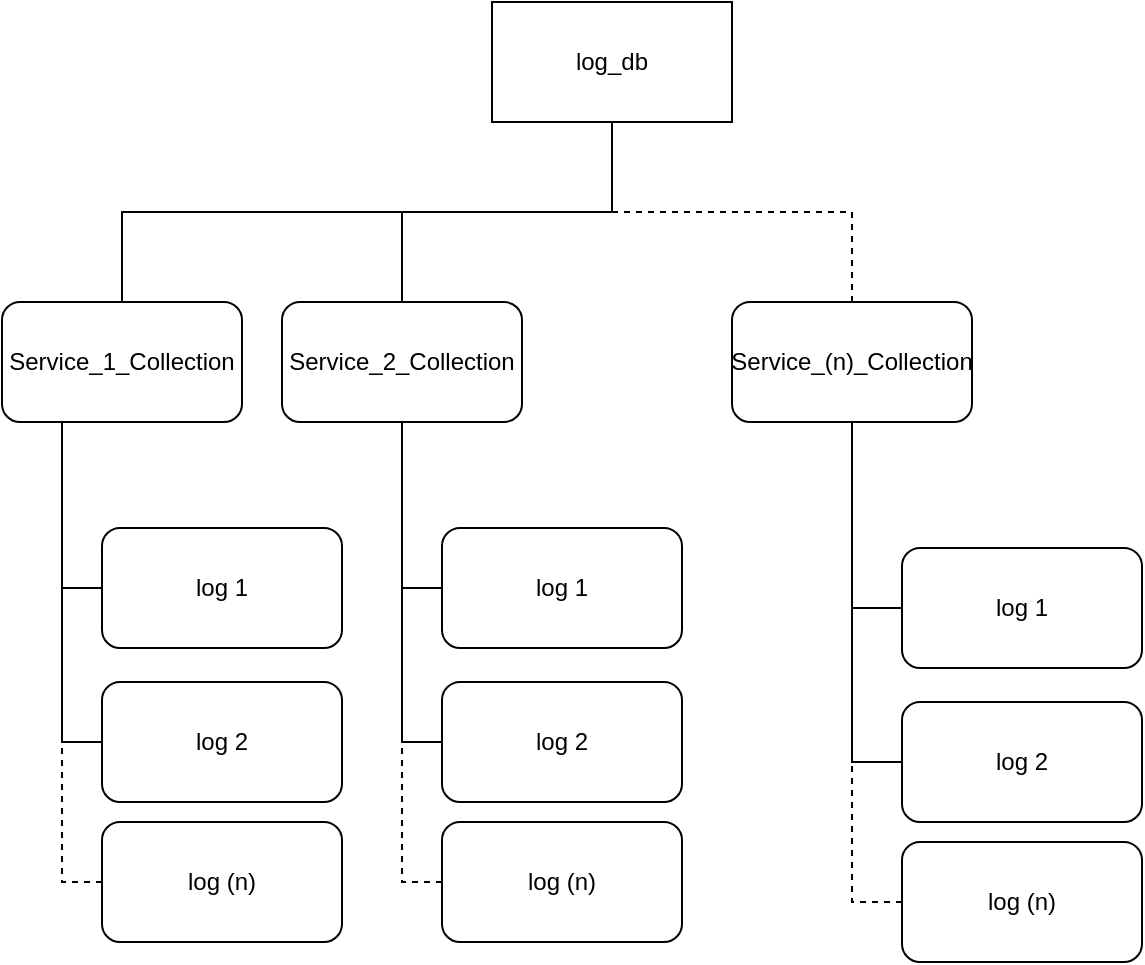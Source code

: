 <mxfile version="20.3.0" type="device"><diagram id="m1w9U2HzOu8hjMjV9_wT" name="Page-1"><mxGraphModel dx="696" dy="375" grid="1" gridSize="10" guides="1" tooltips="1" connect="1" arrows="1" fold="1" page="1" pageScale="1" pageWidth="1169" pageHeight="827" math="0" shadow="0"><root><mxCell id="0"/><mxCell id="1" parent="0"/><mxCell id="J2UCKalkcwny3P7XJz9p-3" style="edgeStyle=orthogonalEdgeStyle;rounded=0;orthogonalLoop=1;jettySize=auto;html=1;exitX=0.5;exitY=1;exitDx=0;exitDy=0;entryX=0.5;entryY=0;entryDx=0;entryDy=0;endArrow=none;endFill=0;" edge="1" parent="1" source="J2UCKalkcwny3P7XJz9p-1" target="J2UCKalkcwny3P7XJz9p-2"><mxGeometry relative="1" as="geometry"/></mxCell><mxCell id="J2UCKalkcwny3P7XJz9p-1" value="log_db" style="rounded=0;whiteSpace=wrap;html=1;" vertex="1" parent="1"><mxGeometry x="525" y="120" width="120" height="60" as="geometry"/></mxCell><mxCell id="J2UCKalkcwny3P7XJz9p-9" style="edgeStyle=orthogonalEdgeStyle;rounded=0;orthogonalLoop=1;jettySize=auto;html=1;exitX=0.25;exitY=1;exitDx=0;exitDy=0;entryX=0;entryY=0.5;entryDx=0;entryDy=0;endArrow=none;endFill=0;" edge="1" parent="1" source="J2UCKalkcwny3P7XJz9p-2" target="J2UCKalkcwny3P7XJz9p-8"><mxGeometry relative="1" as="geometry"/></mxCell><mxCell id="J2UCKalkcwny3P7XJz9p-2" value="Service_1_Collection" style="rounded=1;whiteSpace=wrap;html=1;" vertex="1" parent="1"><mxGeometry x="280" y="270" width="120" height="60" as="geometry"/></mxCell><mxCell id="J2UCKalkcwny3P7XJz9p-5" style="edgeStyle=orthogonalEdgeStyle;rounded=0;orthogonalLoop=1;jettySize=auto;html=1;entryX=0.5;entryY=1;entryDx=0;entryDy=0;endArrow=none;endFill=0;" edge="1" parent="1" source="J2UCKalkcwny3P7XJz9p-4" target="J2UCKalkcwny3P7XJz9p-1"><mxGeometry relative="1" as="geometry"><mxPoint x="480" y="230" as="targetPoint"/></mxGeometry></mxCell><mxCell id="J2UCKalkcwny3P7XJz9p-4" value="Service_2_Collection" style="rounded=1;whiteSpace=wrap;html=1;" vertex="1" parent="1"><mxGeometry x="420" y="270" width="120" height="60" as="geometry"/></mxCell><mxCell id="J2UCKalkcwny3P7XJz9p-7" style="edgeStyle=orthogonalEdgeStyle;rounded=0;orthogonalLoop=1;jettySize=auto;html=1;entryX=0.5;entryY=1;entryDx=0;entryDy=0;endArrow=none;endFill=0;dashed=1;" edge="1" parent="1" source="J2UCKalkcwny3P7XJz9p-6" target="J2UCKalkcwny3P7XJz9p-1"><mxGeometry relative="1" as="geometry"/></mxCell><mxCell id="J2UCKalkcwny3P7XJz9p-6" value="Service_(n)_Collection" style="rounded=1;whiteSpace=wrap;html=1;" vertex="1" parent="1"><mxGeometry x="645" y="270" width="120" height="60" as="geometry"/></mxCell><mxCell id="J2UCKalkcwny3P7XJz9p-8" value="log 1" style="rounded=1;whiteSpace=wrap;html=1;" vertex="1" parent="1"><mxGeometry x="330" y="383" width="120" height="60" as="geometry"/></mxCell><mxCell id="J2UCKalkcwny3P7XJz9p-11" style="edgeStyle=orthogonalEdgeStyle;rounded=0;orthogonalLoop=1;jettySize=auto;html=1;exitX=0;exitY=0.5;exitDx=0;exitDy=0;endArrow=none;endFill=0;" edge="1" parent="1" source="J2UCKalkcwny3P7XJz9p-10"><mxGeometry relative="1" as="geometry"><mxPoint x="310" y="410" as="targetPoint"/></mxGeometry></mxCell><mxCell id="J2UCKalkcwny3P7XJz9p-10" value="log 2" style="rounded=1;whiteSpace=wrap;html=1;" vertex="1" parent="1"><mxGeometry x="330" y="460" width="120" height="60" as="geometry"/></mxCell><mxCell id="J2UCKalkcwny3P7XJz9p-13" style="edgeStyle=orthogonalEdgeStyle;rounded=0;orthogonalLoop=1;jettySize=auto;html=1;exitX=0;exitY=0.5;exitDx=0;exitDy=0;entryX=0.25;entryY=1;entryDx=0;entryDy=0;endArrow=none;endFill=0;dashed=1;" edge="1" parent="1" source="J2UCKalkcwny3P7XJz9p-12" target="J2UCKalkcwny3P7XJz9p-2"><mxGeometry relative="1" as="geometry"/></mxCell><mxCell id="J2UCKalkcwny3P7XJz9p-12" value="log (n)" style="rounded=1;whiteSpace=wrap;html=1;" vertex="1" parent="1"><mxGeometry x="330" y="530" width="120" height="60" as="geometry"/></mxCell><mxCell id="J2UCKalkcwny3P7XJz9p-24" style="edgeStyle=orthogonalEdgeStyle;rounded=0;orthogonalLoop=1;jettySize=auto;html=1;exitX=0;exitY=0.5;exitDx=0;exitDy=0;entryX=0.5;entryY=1;entryDx=0;entryDy=0;endArrow=none;endFill=0;" edge="1" parent="1" source="J2UCKalkcwny3P7XJz9p-14" target="J2UCKalkcwny3P7XJz9p-4"><mxGeometry relative="1" as="geometry"/></mxCell><mxCell id="J2UCKalkcwny3P7XJz9p-14" value="log 1" style="rounded=1;whiteSpace=wrap;html=1;" vertex="1" parent="1"><mxGeometry x="500" y="383" width="120" height="60" as="geometry"/></mxCell><mxCell id="J2UCKalkcwny3P7XJz9p-15" style="edgeStyle=orthogonalEdgeStyle;rounded=0;orthogonalLoop=1;jettySize=auto;html=1;exitX=0;exitY=0.5;exitDx=0;exitDy=0;endArrow=none;endFill=0;entryX=0.5;entryY=1;entryDx=0;entryDy=0;" edge="1" parent="1" source="J2UCKalkcwny3P7XJz9p-16" target="J2UCKalkcwny3P7XJz9p-4"><mxGeometry relative="1" as="geometry"><mxPoint x="480" y="410" as="targetPoint"/></mxGeometry></mxCell><mxCell id="J2UCKalkcwny3P7XJz9p-16" value="log 2" style="rounded=1;whiteSpace=wrap;html=1;" vertex="1" parent="1"><mxGeometry x="500" y="460" width="120" height="60" as="geometry"/></mxCell><mxCell id="J2UCKalkcwny3P7XJz9p-17" style="edgeStyle=orthogonalEdgeStyle;rounded=0;orthogonalLoop=1;jettySize=auto;html=1;exitX=0;exitY=0.5;exitDx=0;exitDy=0;endArrow=none;endFill=0;dashed=1;entryX=0.5;entryY=1;entryDx=0;entryDy=0;" edge="1" parent="1" source="J2UCKalkcwny3P7XJz9p-18" target="J2UCKalkcwny3P7XJz9p-4"><mxGeometry relative="1" as="geometry"><mxPoint x="480" y="340" as="targetPoint"/></mxGeometry></mxCell><mxCell id="J2UCKalkcwny3P7XJz9p-18" value="log (n)" style="rounded=1;whiteSpace=wrap;html=1;" vertex="1" parent="1"><mxGeometry x="500" y="530" width="120" height="60" as="geometry"/></mxCell><mxCell id="J2UCKalkcwny3P7XJz9p-25" style="edgeStyle=orthogonalEdgeStyle;rounded=0;orthogonalLoop=1;jettySize=auto;html=1;exitX=0;exitY=0.5;exitDx=0;exitDy=0;entryX=0.5;entryY=1;entryDx=0;entryDy=0;endArrow=none;endFill=0;" edge="1" parent="1" source="J2UCKalkcwny3P7XJz9p-19" target="J2UCKalkcwny3P7XJz9p-6"><mxGeometry relative="1" as="geometry"/></mxCell><mxCell id="J2UCKalkcwny3P7XJz9p-19" value="log 1" style="rounded=1;whiteSpace=wrap;html=1;" vertex="1" parent="1"><mxGeometry x="730" y="393" width="120" height="60" as="geometry"/></mxCell><mxCell id="J2UCKalkcwny3P7XJz9p-20" style="edgeStyle=orthogonalEdgeStyle;rounded=0;orthogonalLoop=1;jettySize=auto;html=1;exitX=0;exitY=0.5;exitDx=0;exitDy=0;endArrow=none;endFill=0;entryX=0.5;entryY=1;entryDx=0;entryDy=0;" edge="1" parent="1" source="J2UCKalkcwny3P7XJz9p-21" target="J2UCKalkcwny3P7XJz9p-6"><mxGeometry relative="1" as="geometry"><mxPoint x="710" y="420" as="targetPoint"/></mxGeometry></mxCell><mxCell id="J2UCKalkcwny3P7XJz9p-21" value="log 2" style="rounded=1;whiteSpace=wrap;html=1;" vertex="1" parent="1"><mxGeometry x="730" y="470" width="120" height="60" as="geometry"/></mxCell><mxCell id="J2UCKalkcwny3P7XJz9p-22" style="edgeStyle=orthogonalEdgeStyle;rounded=0;orthogonalLoop=1;jettySize=auto;html=1;exitX=0;exitY=0.5;exitDx=0;exitDy=0;entryX=0.5;entryY=1;entryDx=0;entryDy=0;endArrow=none;endFill=0;dashed=1;" edge="1" parent="1" source="J2UCKalkcwny3P7XJz9p-23" target="J2UCKalkcwny3P7XJz9p-6"><mxGeometry relative="1" as="geometry"><mxPoint x="710" y="340" as="targetPoint"/></mxGeometry></mxCell><mxCell id="J2UCKalkcwny3P7XJz9p-23" value="log (n)" style="rounded=1;whiteSpace=wrap;html=1;" vertex="1" parent="1"><mxGeometry x="730" y="540" width="120" height="60" as="geometry"/></mxCell></root></mxGraphModel></diagram></mxfile>